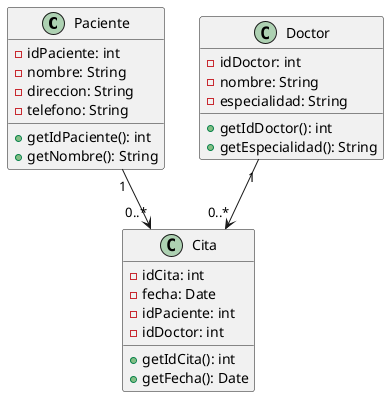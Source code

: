 @startuml hospital
class Paciente {
    - idPaciente: int
    - nombre: String
    - direccion: String
    - telefono: String
    + getIdPaciente(): int
    + getNombre(): String
}

class Doctor {
    - idDoctor: int
    - nombre: String
    - especialidad: String
    + getIdDoctor(): int
    + getEspecialidad(): String
}

class Cita {
    - idCita: int
    - fecha: Date
    - idPaciente: int
    - idDoctor: int
    + getIdCita(): int
    + getFecha(): Date
}

Paciente "1" --> "0..*" Cita
Doctor "1" --> "0..*" Cita
@enduml
